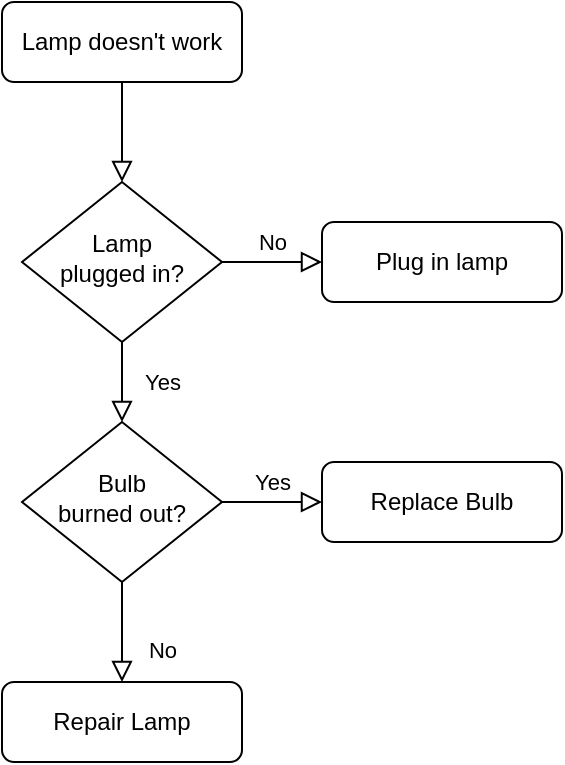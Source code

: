 <mxfile version="21.5.2" type="github" pages="2">
  <diagram id="C5RBs43oDa-KdzZeNtuy" name="Page-1">
    <mxGraphModel dx="1360" dy="775" grid="1" gridSize="10" guides="1" tooltips="1" connect="1" arrows="1" fold="1" page="1" pageScale="1" pageWidth="827" pageHeight="1169" math="0" shadow="0">
      <root>
        <mxCell id="WIyWlLk6GJQsqaUBKTNV-0" />
        <mxCell id="WIyWlLk6GJQsqaUBKTNV-1" parent="WIyWlLk6GJQsqaUBKTNV-0" />
        <mxCell id="WIyWlLk6GJQsqaUBKTNV-2" value="" style="rounded=0;html=1;jettySize=auto;orthogonalLoop=1;fontSize=11;endArrow=block;endFill=0;endSize=8;strokeWidth=1;shadow=0;labelBackgroundColor=none;edgeStyle=orthogonalEdgeStyle;" parent="WIyWlLk6GJQsqaUBKTNV-1" source="WIyWlLk6GJQsqaUBKTNV-3" target="WIyWlLk6GJQsqaUBKTNV-6" edge="1">
          <mxGeometry relative="1" as="geometry" />
        </mxCell>
        <mxCell id="WIyWlLk6GJQsqaUBKTNV-3" value="Lamp doesn&#39;t work" style="rounded=1;whiteSpace=wrap;html=1;fontSize=12;glass=0;strokeWidth=1;shadow=0;" parent="WIyWlLk6GJQsqaUBKTNV-1" vertex="1">
          <mxGeometry x="160" y="80" width="120" height="40" as="geometry" />
        </mxCell>
        <mxCell id="WIyWlLk6GJQsqaUBKTNV-4" value="Yes" style="rounded=0;html=1;jettySize=auto;orthogonalLoop=1;fontSize=11;endArrow=block;endFill=0;endSize=8;strokeWidth=1;shadow=0;labelBackgroundColor=none;edgeStyle=orthogonalEdgeStyle;" parent="WIyWlLk6GJQsqaUBKTNV-1" source="WIyWlLk6GJQsqaUBKTNV-6" target="WIyWlLk6GJQsqaUBKTNV-10" edge="1">
          <mxGeometry y="20" relative="1" as="geometry">
            <mxPoint as="offset" />
          </mxGeometry>
        </mxCell>
        <mxCell id="WIyWlLk6GJQsqaUBKTNV-5" value="No" style="edgeStyle=orthogonalEdgeStyle;rounded=0;html=1;jettySize=auto;orthogonalLoop=1;fontSize=11;endArrow=block;endFill=0;endSize=8;strokeWidth=1;shadow=0;labelBackgroundColor=none;" parent="WIyWlLk6GJQsqaUBKTNV-1" source="WIyWlLk6GJQsqaUBKTNV-6" target="WIyWlLk6GJQsqaUBKTNV-7" edge="1">
          <mxGeometry y="10" relative="1" as="geometry">
            <mxPoint as="offset" />
          </mxGeometry>
        </mxCell>
        <mxCell id="WIyWlLk6GJQsqaUBKTNV-6" value="Lamp&lt;br&gt;plugged in?" style="rhombus;whiteSpace=wrap;html=1;shadow=0;fontFamily=Helvetica;fontSize=12;align=center;strokeWidth=1;spacing=6;spacingTop=-4;" parent="WIyWlLk6GJQsqaUBKTNV-1" vertex="1">
          <mxGeometry x="170" y="170" width="100" height="80" as="geometry" />
        </mxCell>
        <mxCell id="WIyWlLk6GJQsqaUBKTNV-7" value="Plug in lamp" style="rounded=1;whiteSpace=wrap;html=1;fontSize=12;glass=0;strokeWidth=1;shadow=0;" parent="WIyWlLk6GJQsqaUBKTNV-1" vertex="1">
          <mxGeometry x="320" y="190" width="120" height="40" as="geometry" />
        </mxCell>
        <mxCell id="WIyWlLk6GJQsqaUBKTNV-8" value="No" style="rounded=0;html=1;jettySize=auto;orthogonalLoop=1;fontSize=11;endArrow=block;endFill=0;endSize=8;strokeWidth=1;shadow=0;labelBackgroundColor=none;edgeStyle=orthogonalEdgeStyle;" parent="WIyWlLk6GJQsqaUBKTNV-1" source="WIyWlLk6GJQsqaUBKTNV-10" target="WIyWlLk6GJQsqaUBKTNV-11" edge="1">
          <mxGeometry x="0.333" y="20" relative="1" as="geometry">
            <mxPoint as="offset" />
          </mxGeometry>
        </mxCell>
        <mxCell id="WIyWlLk6GJQsqaUBKTNV-9" value="Yes" style="edgeStyle=orthogonalEdgeStyle;rounded=0;html=1;jettySize=auto;orthogonalLoop=1;fontSize=11;endArrow=block;endFill=0;endSize=8;strokeWidth=1;shadow=0;labelBackgroundColor=none;" parent="WIyWlLk6GJQsqaUBKTNV-1" source="WIyWlLk6GJQsqaUBKTNV-10" target="WIyWlLk6GJQsqaUBKTNV-12" edge="1">
          <mxGeometry y="10" relative="1" as="geometry">
            <mxPoint as="offset" />
          </mxGeometry>
        </mxCell>
        <mxCell id="WIyWlLk6GJQsqaUBKTNV-10" value="Bulb&lt;br&gt;burned out?" style="rhombus;whiteSpace=wrap;html=1;shadow=0;fontFamily=Helvetica;fontSize=12;align=center;strokeWidth=1;spacing=6;spacingTop=-4;" parent="WIyWlLk6GJQsqaUBKTNV-1" vertex="1">
          <mxGeometry x="170" y="290" width="100" height="80" as="geometry" />
        </mxCell>
        <mxCell id="WIyWlLk6GJQsqaUBKTNV-11" value="Repair Lamp" style="rounded=1;whiteSpace=wrap;html=1;fontSize=12;glass=0;strokeWidth=1;shadow=0;" parent="WIyWlLk6GJQsqaUBKTNV-1" vertex="1">
          <mxGeometry x="160" y="420" width="120" height="40" as="geometry" />
        </mxCell>
        <mxCell id="WIyWlLk6GJQsqaUBKTNV-12" value="Replace Bulb" style="rounded=1;whiteSpace=wrap;html=1;fontSize=12;glass=0;strokeWidth=1;shadow=0;" parent="WIyWlLk6GJQsqaUBKTNV-1" vertex="1">
          <mxGeometry x="320" y="310" width="120" height="40" as="geometry" />
        </mxCell>
      </root>
    </mxGraphModel>
  </diagram>
  <diagram id="43t0ODBLNY-_pmPU7eNK" name="Page-2">
    <mxGraphModel dx="1360" dy="775" grid="1" gridSize="10" guides="1" tooltips="1" connect="1" arrows="1" fold="1" page="1" pageScale="1" pageWidth="850" pageHeight="1100" background="none" math="0" shadow="0">
      <root>
        <mxCell id="0" />
        <mxCell id="1" parent="0" />
        <mxCell id="ma76M3dA7-XsZz8BM8kN-29" value="" style="edgeStyle=orthogonalEdgeStyle;rounded=0;orthogonalLoop=1;jettySize=auto;html=1;" edge="1" parent="1" source="ma76M3dA7-XsZz8BM8kN-1" target="ma76M3dA7-XsZz8BM8kN-7">
          <mxGeometry relative="1" as="geometry" />
        </mxCell>
        <mxCell id="ma76M3dA7-XsZz8BM8kN-1" value="mulai" style="rounded=1;whiteSpace=wrap;html=1;" vertex="1" parent="1">
          <mxGeometry x="365" y="30" width="120" height="60" as="geometry" />
        </mxCell>
        <mxCell id="ma76M3dA7-XsZz8BM8kN-53" value="" style="edgeStyle=orthogonalEdgeStyle;rounded=0;orthogonalLoop=1;jettySize=auto;html=1;" edge="1" parent="1" source="ma76M3dA7-XsZz8BM8kN-2" target="ma76M3dA7-XsZz8BM8kN-4">
          <mxGeometry relative="1" as="geometry" />
        </mxCell>
        <mxCell id="ma76M3dA7-XsZz8BM8kN-2" value="prosse input" style="shape=parallelogram;perimeter=parallelogramPerimeter;whiteSpace=wrap;html=1;fixedSize=1;" vertex="1" parent="1">
          <mxGeometry x="365" y="230" width="120" height="60" as="geometry" />
        </mxCell>
        <mxCell id="ma76M3dA7-XsZz8BM8kN-54" value="" style="edgeStyle=orthogonalEdgeStyle;rounded=0;orthogonalLoop=1;jettySize=auto;html=1;" edge="1" parent="1" source="ma76M3dA7-XsZz8BM8kN-4" target="ma76M3dA7-XsZz8BM8kN-15">
          <mxGeometry relative="1" as="geometry" />
        </mxCell>
        <mxCell id="ma76M3dA7-XsZz8BM8kN-4" value="data barang&lt;br&gt;(stok, harga, nama)" style="shape=hexagon;perimeter=hexagonPerimeter2;whiteSpace=wrap;html=1;fixedSize=1;" vertex="1" parent="1">
          <mxGeometry x="365" y="320" width="120" height="80" as="geometry" />
        </mxCell>
        <mxCell id="ma76M3dA7-XsZz8BM8kN-52" value="" style="edgeStyle=orthogonalEdgeStyle;rounded=0;orthogonalLoop=1;jettySize=auto;html=1;" edge="1" parent="1" source="ma76M3dA7-XsZz8BM8kN-7" target="ma76M3dA7-XsZz8BM8kN-2">
          <mxGeometry relative="1" as="geometry" />
        </mxCell>
        <mxCell id="ma76M3dA7-XsZz8BM8kN-7" value="input device&lt;br&gt;(keyboard, qr)" style="html=1;strokeWidth=2;shape=manualInput;whiteSpace=wrap;rounded=1;size=26;arcSize=11;" vertex="1" parent="1">
          <mxGeometry x="375" y="120" width="100" height="60" as="geometry" />
        </mxCell>
        <mxCell id="ma76M3dA7-XsZz8BM8kN-33" style="edgeStyle=orthogonalEdgeStyle;rounded=0;orthogonalLoop=1;jettySize=auto;html=1;entryX=0.5;entryY=0;entryDx=0;entryDy=0;entryPerimeter=0;" edge="1" parent="1" source="ma76M3dA7-XsZz8BM8kN-10" target="ma76M3dA7-XsZz8BM8kN-17">
          <mxGeometry relative="1" as="geometry" />
        </mxCell>
        <mxCell id="ma76M3dA7-XsZz8BM8kN-10" value="proses output" style="shape=parallelogram;perimeter=parallelogramPerimeter;whiteSpace=wrap;html=1;fixedSize=1;" vertex="1" parent="1">
          <mxGeometry x="365" y="550" width="120" height="60" as="geometry" />
        </mxCell>
        <mxCell id="ma76M3dA7-XsZz8BM8kN-28" value="" style="edgeStyle=orthogonalEdgeStyle;rounded=0;orthogonalLoop=1;jettySize=auto;html=1;" edge="1" parent="1" source="ma76M3dA7-XsZz8BM8kN-15" target="ma76M3dA7-XsZz8BM8kN-10">
          <mxGeometry relative="1" as="geometry" />
        </mxCell>
        <mxCell id="ma76M3dA7-XsZz8BM8kN-15" value="kurang, tambah, nama, harga, stok" style="rounded=0;whiteSpace=wrap;html=1;" vertex="1" parent="1">
          <mxGeometry x="365" y="450" width="120" height="60" as="geometry" />
        </mxCell>
        <mxCell id="ma76M3dA7-XsZz8BM8kN-55" value="" style="edgeStyle=orthogonalEdgeStyle;rounded=0;orthogonalLoop=1;jettySize=auto;html=1;" edge="1" parent="1" source="ma76M3dA7-XsZz8BM8kN-17" target="ma76M3dA7-XsZz8BM8kN-19">
          <mxGeometry relative="1" as="geometry" />
        </mxCell>
        <mxCell id="ma76M3dA7-XsZz8BM8kN-17" value="output device&lt;br&gt;(lcd, suhu)" style="strokeWidth=2;html=1;shape=mxgraph.flowchart.display;whiteSpace=wrap;" vertex="1" parent="1">
          <mxGeometry x="375" y="650" width="100" height="60" as="geometry" />
        </mxCell>
        <mxCell id="ma76M3dA7-XsZz8BM8kN-19" value="barang&amp;nbsp;&lt;br&gt;dibeli?" style="rhombus;whiteSpace=wrap;html=1;" vertex="1" parent="1">
          <mxGeometry x="385" y="760" width="80" height="80" as="geometry" />
        </mxCell>
        <mxCell id="ma76M3dA7-XsZz8BM8kN-34" value="" style="endArrow=classic;html=1;rounded=0;entryX=0;entryY=0.5;entryDx=0;entryDy=0;" edge="1" parent="1" target="ma76M3dA7-XsZz8BM8kN-2">
          <mxGeometry width="50" height="50" relative="1" as="geometry">
            <mxPoint x="280" y="260" as="sourcePoint" />
            <mxPoint x="320" y="190" as="targetPoint" />
          </mxGeometry>
        </mxCell>
        <mxCell id="ma76M3dA7-XsZz8BM8kN-42" value="" style="endArrow=none;html=1;rounded=0;entryX=0;entryY=0.5;entryDx=0;entryDy=0;" edge="1" parent="1" source="ma76M3dA7-XsZz8BM8kN-45" target="ma76M3dA7-XsZz8BM8kN-19">
          <mxGeometry width="50" height="50" relative="1" as="geometry">
            <mxPoint x="280" y="800" as="sourcePoint" />
            <mxPoint x="430" y="790" as="targetPoint" />
          </mxGeometry>
        </mxCell>
        <mxCell id="ma76M3dA7-XsZz8BM8kN-43" value="" style="endArrow=none;html=1;rounded=0;" edge="1" parent="1">
          <mxGeometry width="50" height="50" relative="1" as="geometry">
            <mxPoint x="280" y="800" as="sourcePoint" />
            <mxPoint x="280" y="260" as="targetPoint" />
          </mxGeometry>
        </mxCell>
        <mxCell id="ma76M3dA7-XsZz8BM8kN-46" value="" style="endArrow=none;html=1;rounded=0;entryX=0;entryY=0.5;entryDx=0;entryDy=0;" edge="1" parent="1" target="ma76M3dA7-XsZz8BM8kN-45">
          <mxGeometry width="50" height="50" relative="1" as="geometry">
            <mxPoint x="280" y="800" as="sourcePoint" />
            <mxPoint x="385" y="800" as="targetPoint" />
          </mxGeometry>
        </mxCell>
        <mxCell id="ma76M3dA7-XsZz8BM8kN-45" value="ya" style="text;html=1;strokeColor=none;fillColor=none;align=center;verticalAlign=middle;whiteSpace=wrap;rounded=0;" vertex="1" parent="1">
          <mxGeometry x="305" y="785" width="60" height="30" as="geometry" />
        </mxCell>
        <mxCell id="ma76M3dA7-XsZz8BM8kN-47" value="tidak" style="text;html=1;strokeColor=none;fillColor=none;align=center;verticalAlign=middle;whiteSpace=wrap;rounded=0;" vertex="1" parent="1">
          <mxGeometry x="395" y="880" width="60" height="30" as="geometry" />
        </mxCell>
        <mxCell id="ma76M3dA7-XsZz8BM8kN-50" value="" style="endArrow=none;html=1;rounded=0;entryX=0.5;entryY=0;entryDx=0;entryDy=0;" edge="1" parent="1" source="ma76M3dA7-XsZz8BM8kN-19" target="ma76M3dA7-XsZz8BM8kN-47">
          <mxGeometry width="50" height="50" relative="1" as="geometry">
            <mxPoint x="400" y="840" as="sourcePoint" />
            <mxPoint x="450" y="790" as="targetPoint" />
          </mxGeometry>
        </mxCell>
      </root>
    </mxGraphModel>
  </diagram>
</mxfile>
